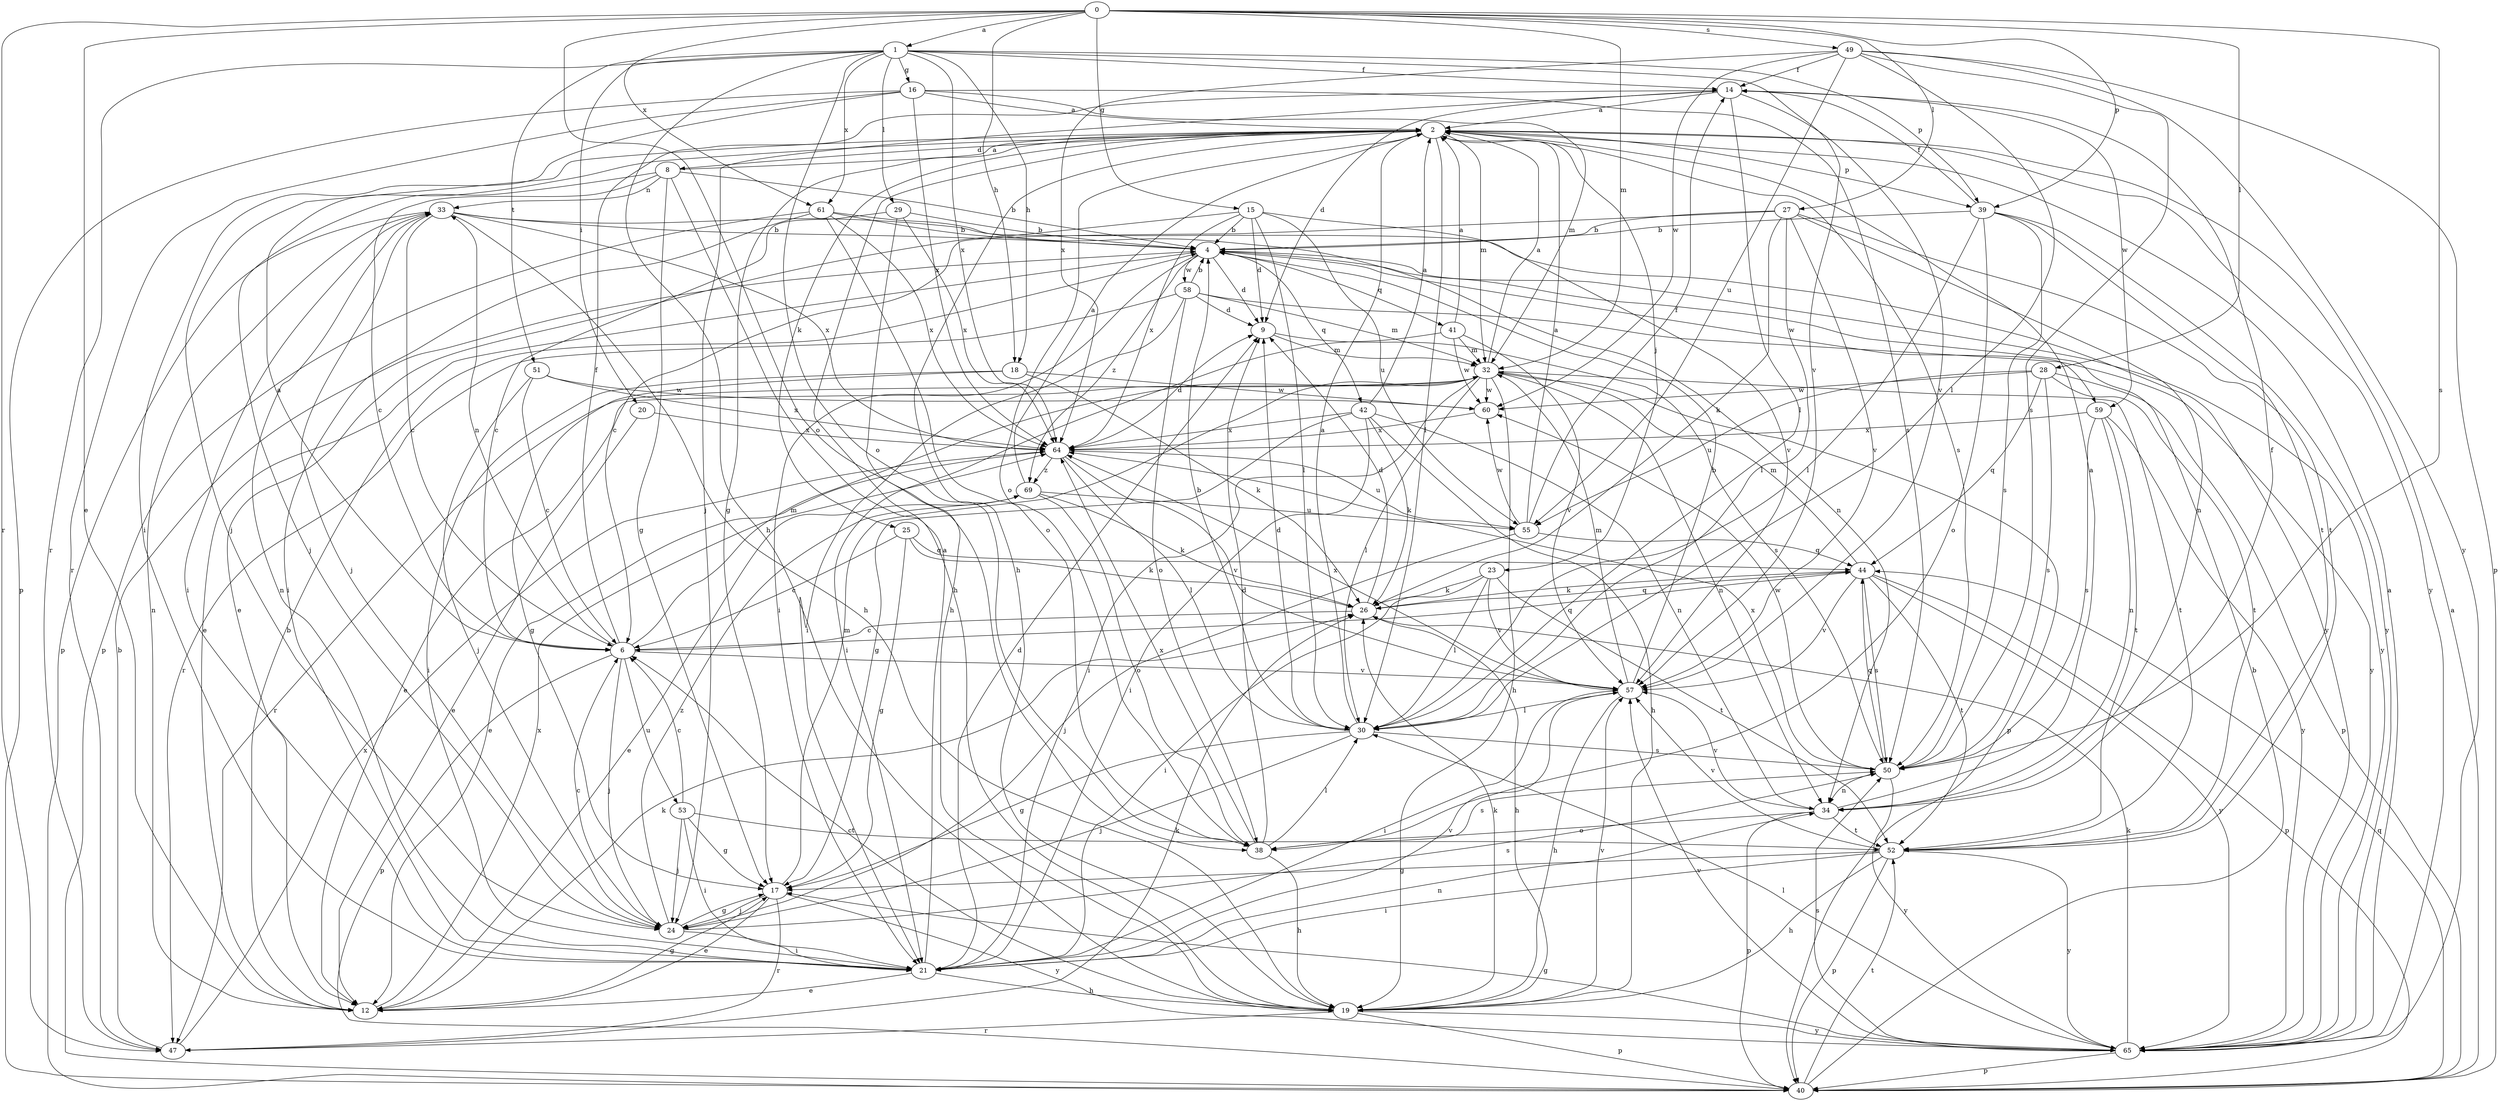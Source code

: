 strict digraph  {
0;
1;
2;
4;
6;
8;
9;
12;
14;
15;
16;
17;
18;
19;
20;
21;
23;
24;
25;
26;
27;
28;
29;
30;
32;
33;
34;
38;
39;
40;
41;
42;
44;
47;
49;
50;
51;
52;
53;
55;
57;
58;
59;
60;
61;
64;
65;
69;
0 -> 1  [label=a];
0 -> 12  [label=e];
0 -> 15  [label=g];
0 -> 18  [label=h];
0 -> 27  [label=l];
0 -> 28  [label=l];
0 -> 32  [label=m];
0 -> 38  [label=o];
0 -> 39  [label=p];
0 -> 47  [label=r];
0 -> 49  [label=s];
0 -> 50  [label=s];
0 -> 61  [label=x];
1 -> 14  [label=f];
1 -> 16  [label=g];
1 -> 18  [label=h];
1 -> 19  [label=h];
1 -> 20  [label=i];
1 -> 29  [label=l];
1 -> 38  [label=o];
1 -> 39  [label=p];
1 -> 47  [label=r];
1 -> 51  [label=t];
1 -> 57  [label=v];
1 -> 61  [label=x];
1 -> 64  [label=x];
2 -> 8  [label=d];
2 -> 17  [label=g];
2 -> 19  [label=h];
2 -> 23  [label=j];
2 -> 24  [label=j];
2 -> 25  [label=k];
2 -> 30  [label=l];
2 -> 32  [label=m];
2 -> 38  [label=o];
2 -> 39  [label=p];
2 -> 50  [label=s];
2 -> 65  [label=y];
4 -> 9  [label=d];
4 -> 12  [label=e];
4 -> 21  [label=i];
4 -> 41  [label=q];
4 -> 42  [label=q];
4 -> 58  [label=w];
4 -> 59  [label=w];
4 -> 65  [label=y];
4 -> 69  [label=z];
6 -> 2  [label=a];
6 -> 14  [label=f];
6 -> 24  [label=j];
6 -> 32  [label=m];
6 -> 33  [label=n];
6 -> 40  [label=p];
6 -> 44  [label=q];
6 -> 53  [label=u];
6 -> 57  [label=v];
8 -> 2  [label=a];
8 -> 4  [label=b];
8 -> 6  [label=c];
8 -> 17  [label=g];
8 -> 19  [label=h];
8 -> 24  [label=j];
8 -> 33  [label=n];
9 -> 32  [label=m];
9 -> 50  [label=s];
12 -> 4  [label=b];
12 -> 17  [label=g];
12 -> 26  [label=k];
12 -> 33  [label=n];
12 -> 64  [label=x];
14 -> 2  [label=a];
14 -> 9  [label=d];
14 -> 24  [label=j];
14 -> 30  [label=l];
14 -> 57  [label=v];
14 -> 59  [label=w];
15 -> 4  [label=b];
15 -> 9  [label=d];
15 -> 12  [label=e];
15 -> 30  [label=l];
15 -> 55  [label=u];
15 -> 57  [label=v];
15 -> 64  [label=x];
16 -> 2  [label=a];
16 -> 21  [label=i];
16 -> 32  [label=m];
16 -> 40  [label=p];
16 -> 47  [label=r];
16 -> 50  [label=s];
16 -> 64  [label=x];
17 -> 12  [label=e];
17 -> 24  [label=j];
17 -> 32  [label=m];
17 -> 47  [label=r];
17 -> 65  [label=y];
18 -> 17  [label=g];
18 -> 21  [label=i];
18 -> 26  [label=k];
18 -> 60  [label=w];
19 -> 6  [label=c];
19 -> 26  [label=k];
19 -> 40  [label=p];
19 -> 47  [label=r];
19 -> 57  [label=v];
19 -> 65  [label=y];
20 -> 12  [label=e];
20 -> 64  [label=x];
21 -> 2  [label=a];
21 -> 9  [label=d];
21 -> 12  [label=e];
21 -> 19  [label=h];
21 -> 33  [label=n];
21 -> 34  [label=n];
21 -> 57  [label=v];
23 -> 21  [label=i];
23 -> 26  [label=k];
23 -> 30  [label=l];
23 -> 52  [label=t];
23 -> 57  [label=v];
24 -> 6  [label=c];
24 -> 17  [label=g];
24 -> 21  [label=i];
24 -> 50  [label=s];
24 -> 69  [label=z];
25 -> 6  [label=c];
25 -> 17  [label=g];
25 -> 26  [label=k];
25 -> 44  [label=q];
26 -> 6  [label=c];
26 -> 9  [label=d];
26 -> 19  [label=h];
26 -> 44  [label=q];
27 -> 4  [label=b];
27 -> 6  [label=c];
27 -> 26  [label=k];
27 -> 30  [label=l];
27 -> 34  [label=n];
27 -> 52  [label=t];
27 -> 57  [label=v];
28 -> 40  [label=p];
28 -> 44  [label=q];
28 -> 50  [label=s];
28 -> 52  [label=t];
28 -> 55  [label=u];
28 -> 60  [label=w];
29 -> 4  [label=b];
29 -> 6  [label=c];
29 -> 19  [label=h];
29 -> 64  [label=x];
30 -> 2  [label=a];
30 -> 4  [label=b];
30 -> 9  [label=d];
30 -> 17  [label=g];
30 -> 24  [label=j];
30 -> 50  [label=s];
32 -> 2  [label=a];
32 -> 12  [label=e];
32 -> 19  [label=h];
32 -> 21  [label=i];
32 -> 30  [label=l];
32 -> 34  [label=n];
32 -> 40  [label=p];
32 -> 47  [label=r];
32 -> 52  [label=t];
32 -> 60  [label=w];
33 -> 4  [label=b];
33 -> 6  [label=c];
33 -> 19  [label=h];
33 -> 21  [label=i];
33 -> 24  [label=j];
33 -> 40  [label=p];
33 -> 64  [label=x];
33 -> 65  [label=y];
34 -> 2  [label=a];
34 -> 14  [label=f];
34 -> 38  [label=o];
34 -> 40  [label=p];
34 -> 52  [label=t];
34 -> 57  [label=v];
38 -> 9  [label=d];
38 -> 19  [label=h];
38 -> 30  [label=l];
38 -> 50  [label=s];
38 -> 64  [label=x];
39 -> 4  [label=b];
39 -> 14  [label=f];
39 -> 30  [label=l];
39 -> 38  [label=o];
39 -> 50  [label=s];
39 -> 52  [label=t];
39 -> 65  [label=y];
40 -> 2  [label=a];
40 -> 4  [label=b];
40 -> 44  [label=q];
40 -> 52  [label=t];
41 -> 2  [label=a];
41 -> 21  [label=i];
41 -> 32  [label=m];
41 -> 57  [label=v];
41 -> 60  [label=w];
42 -> 2  [label=a];
42 -> 17  [label=g];
42 -> 19  [label=h];
42 -> 21  [label=i];
42 -> 26  [label=k];
42 -> 34  [label=n];
42 -> 64  [label=x];
44 -> 26  [label=k];
44 -> 32  [label=m];
44 -> 40  [label=p];
44 -> 50  [label=s];
44 -> 52  [label=t];
44 -> 57  [label=v];
44 -> 65  [label=y];
47 -> 4  [label=b];
47 -> 26  [label=k];
47 -> 64  [label=x];
49 -> 14  [label=f];
49 -> 30  [label=l];
49 -> 40  [label=p];
49 -> 50  [label=s];
49 -> 55  [label=u];
49 -> 60  [label=w];
49 -> 64  [label=x];
49 -> 65  [label=y];
50 -> 34  [label=n];
50 -> 44  [label=q];
50 -> 60  [label=w];
50 -> 64  [label=x];
50 -> 65  [label=y];
51 -> 6  [label=c];
51 -> 24  [label=j];
51 -> 60  [label=w];
51 -> 64  [label=x];
52 -> 17  [label=g];
52 -> 19  [label=h];
52 -> 21  [label=i];
52 -> 40  [label=p];
52 -> 57  [label=v];
52 -> 65  [label=y];
53 -> 6  [label=c];
53 -> 17  [label=g];
53 -> 21  [label=i];
53 -> 24  [label=j];
53 -> 52  [label=t];
55 -> 2  [label=a];
55 -> 14  [label=f];
55 -> 24  [label=j];
55 -> 44  [label=q];
55 -> 60  [label=w];
57 -> 4  [label=b];
57 -> 19  [label=h];
57 -> 21  [label=i];
57 -> 30  [label=l];
57 -> 32  [label=m];
57 -> 64  [label=x];
58 -> 4  [label=b];
58 -> 9  [label=d];
58 -> 21  [label=i];
58 -> 32  [label=m];
58 -> 38  [label=o];
58 -> 47  [label=r];
58 -> 65  [label=y];
59 -> 34  [label=n];
59 -> 50  [label=s];
59 -> 52  [label=t];
59 -> 64  [label=x];
59 -> 65  [label=y];
60 -> 64  [label=x];
61 -> 4  [label=b];
61 -> 21  [label=i];
61 -> 34  [label=n];
61 -> 38  [label=o];
61 -> 40  [label=p];
61 -> 64  [label=x];
64 -> 9  [label=d];
64 -> 12  [label=e];
64 -> 30  [label=l];
64 -> 55  [label=u];
64 -> 57  [label=v];
64 -> 69  [label=z];
65 -> 2  [label=a];
65 -> 17  [label=g];
65 -> 26  [label=k];
65 -> 30  [label=l];
65 -> 40  [label=p];
65 -> 50  [label=s];
65 -> 57  [label=v];
69 -> 2  [label=a];
69 -> 12  [label=e];
69 -> 26  [label=k];
69 -> 38  [label=o];
69 -> 55  [label=u];
}
